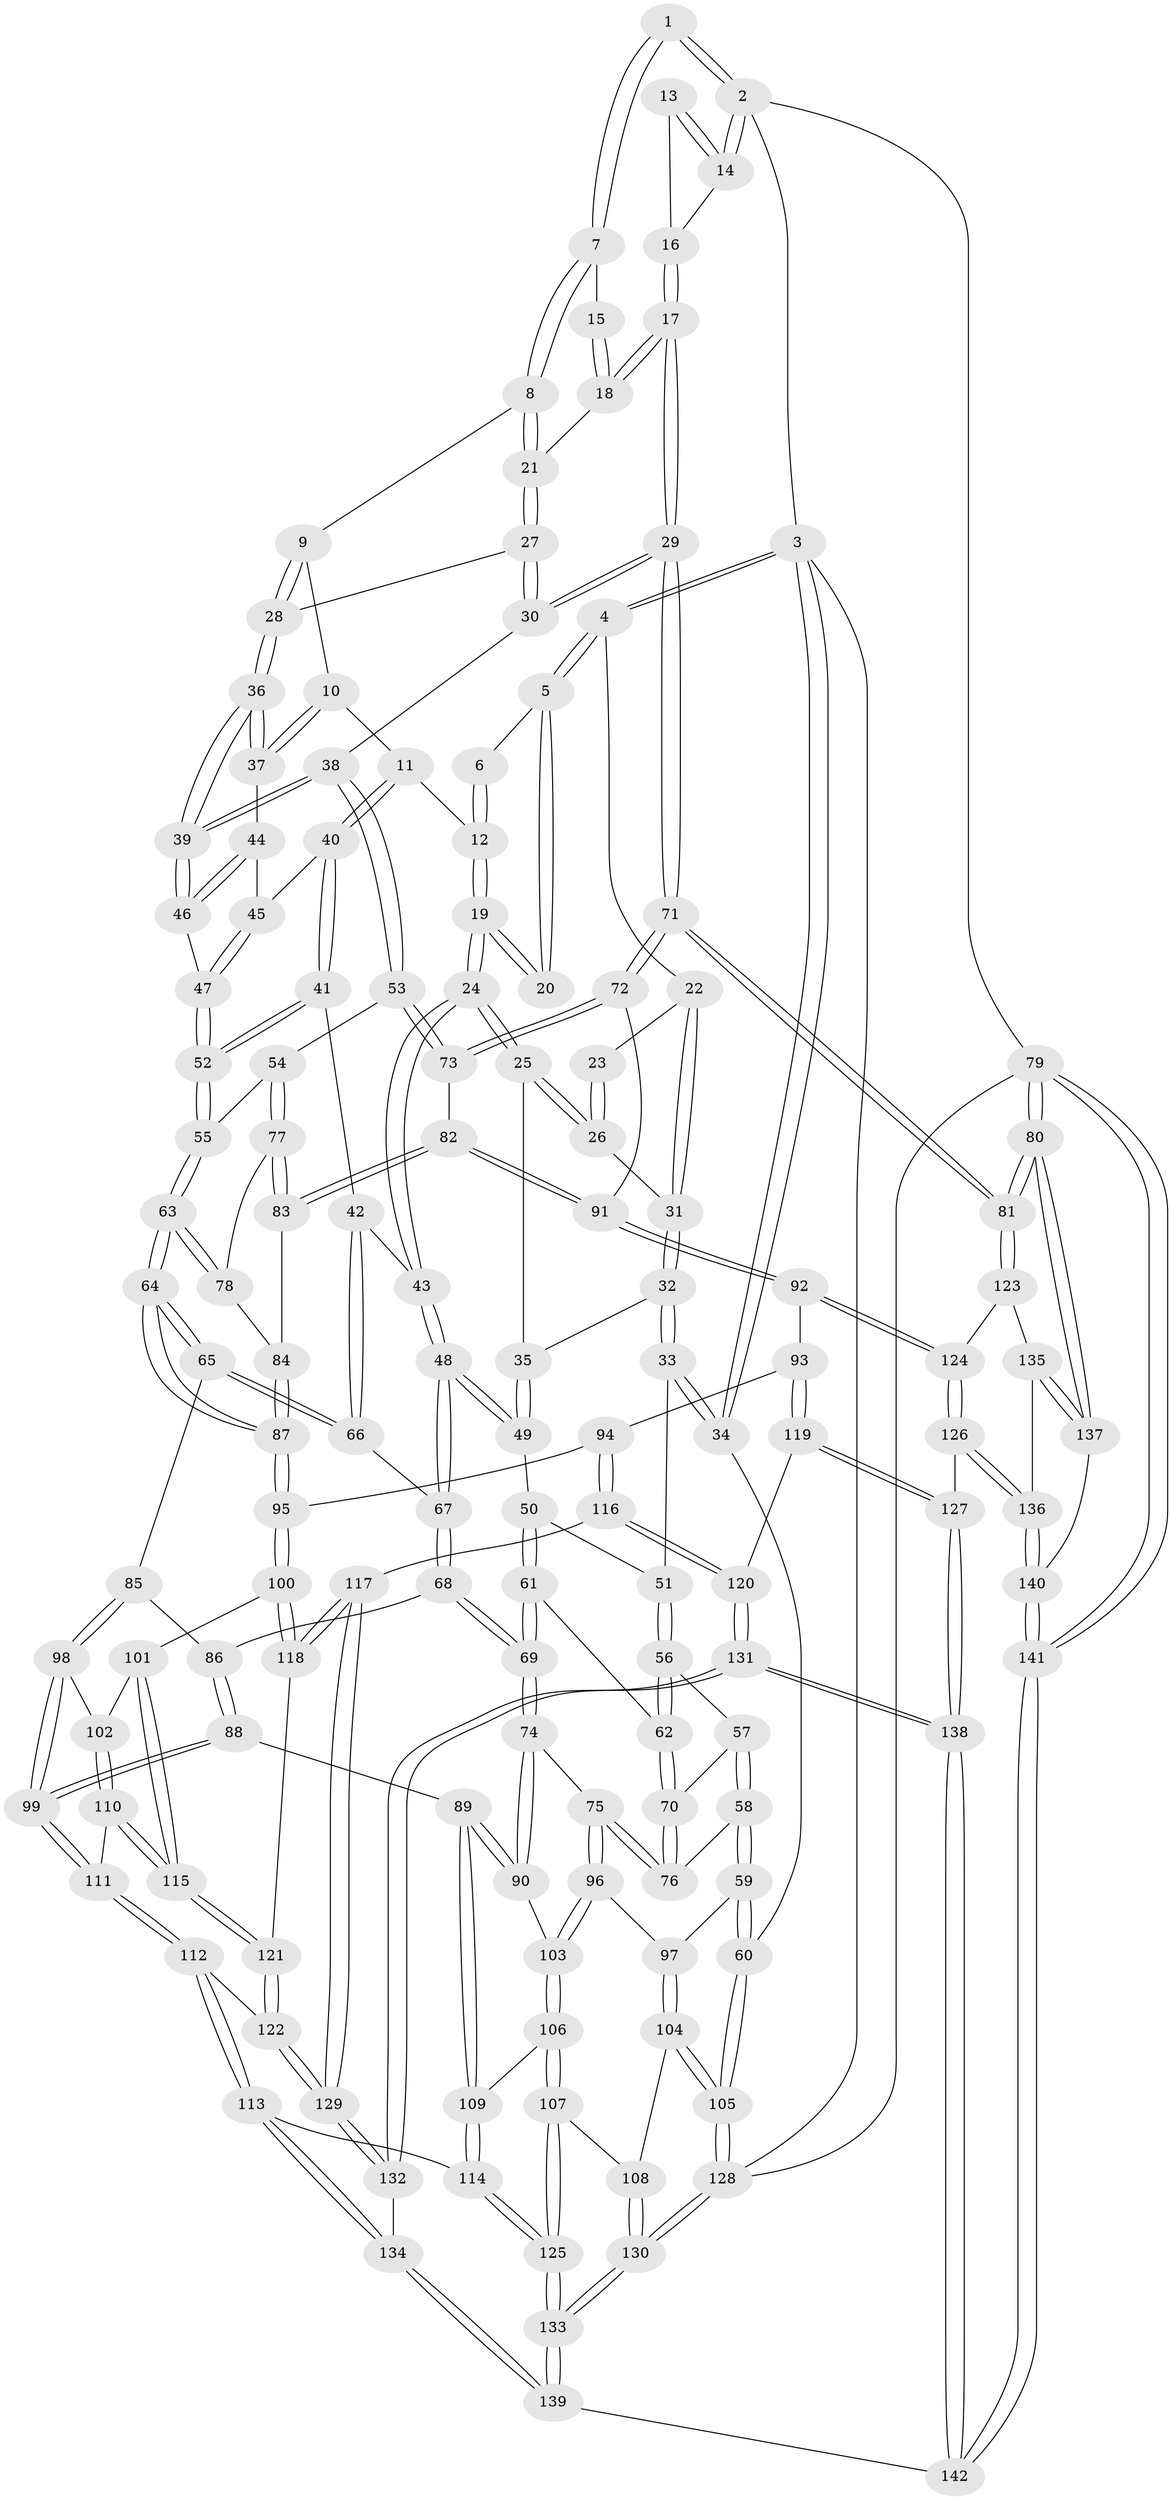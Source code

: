 // Generated by graph-tools (version 1.1) at 2025/27/03/15/25 16:27:57]
// undirected, 142 vertices, 352 edges
graph export_dot {
graph [start="1"]
  node [color=gray90,style=filled];
  1 [pos="+0.7270594295355788+0"];
  2 [pos="+1+0"];
  3 [pos="+0+0"];
  4 [pos="+0+0"];
  5 [pos="+0.34306456030238075+0"];
  6 [pos="+0.5939373233629045+0"];
  7 [pos="+0.765979438442664+0"];
  8 [pos="+0.7544635363187671+0.0789544786543749"];
  9 [pos="+0.7445504662289415+0.09107590274496807"];
  10 [pos="+0.6392618656155397+0.15949458528317215"];
  11 [pos="+0.5885284076810586+0.15154237557013225"];
  12 [pos="+0.5690671553331716+0.13676098791132296"];
  13 [pos="+0.8522488446430776+0.02903949291203228"];
  14 [pos="+1+0"];
  15 [pos="+0.8428495689358956+0.027191046783941897"];
  16 [pos="+1+0.14057037423666585"];
  17 [pos="+1+0.17332383827802064"];
  18 [pos="+0.8939562504363386+0.11557620592872085"];
  19 [pos="+0.4282129825832099+0.15854881639224808"];
  20 [pos="+0.3362947936651536+0.00720537587447157"];
  21 [pos="+0.8324258830305431+0.12878332290950173"];
  22 [pos="+0.1432544438191119+0.10662390818461275"];
  23 [pos="+0.27612845990786233+0.0643893713925926"];
  24 [pos="+0.3785469279667592+0.27883080773584945"];
  25 [pos="+0.2596632916030601+0.2137327046461252"];
  26 [pos="+0.2566059001621802+0.16008739966211485"];
  27 [pos="+0.8293948275524634+0.17517916206897302"];
  28 [pos="+0.7790187622691802+0.21285339541286472"];
  29 [pos="+1+0.3143818887488216"];
  30 [pos="+1+0.32364747008306505"];
  31 [pos="+0.13654136109130974+0.1385715340239685"];
  32 [pos="+0.10284957966677398+0.23196457179482982"];
  33 [pos="+0.005030011904777576+0.2856346330655068"];
  34 [pos="+0+0.2587499582878026"];
  35 [pos="+0.1363613657357851+0.23763276595504773"];
  36 [pos="+0.7656375837988871+0.2465056053509405"];
  37 [pos="+0.6901946584143692+0.22560499185555266"];
  38 [pos="+0.8537237721485333+0.3540490028691608"];
  39 [pos="+0.8225536555032626+0.33273662984257646"];
  40 [pos="+0.5693474434064144+0.30103531518426047"];
  41 [pos="+0.537523196297504+0.36730907426512466"];
  42 [pos="+0.4868655066201962+0.37096911104686525"];
  43 [pos="+0.3844890090851829+0.33741143823094066"];
  44 [pos="+0.6754956620339072+0.26511943805436583"];
  45 [pos="+0.6549529221555961+0.28136450605799196"];
  46 [pos="+0.702454891823849+0.3381078809627037"];
  47 [pos="+0.6530690924127535+0.36929022258040656"];
  48 [pos="+0.3270752840062072+0.3933376201578632"];
  49 [pos="+0.29839624905752393+0.3867332121354973"];
  50 [pos="+0.17287587641444105+0.3961800665729916"];
  51 [pos="+0.0627903097783962+0.35419036778199303"];
  52 [pos="+0.6105752474425113+0.4103430950503247"];
  53 [pos="+0.786644189966572+0.45813717860779907"];
  54 [pos="+0.7667820952376943+0.4622843461692098"];
  55 [pos="+0.617590341317074+0.42230549423906194"];
  56 [pos="+0.07519702134687127+0.4304640887814404"];
  57 [pos="+0.037676935943090024+0.4985650537767366"];
  58 [pos="+0+0.5862865162847438"];
  59 [pos="+0+0.5886662851262089"];
  60 [pos="+0+0.6014103795543505"];
  61 [pos="+0.16263068773591652+0.4896926736919197"];
  62 [pos="+0.11942849553096876+0.496101990317563"];
  63 [pos="+0.6011181496145163+0.5588178164766409"];
  64 [pos="+0.5719324338126118+0.611474006645885"];
  65 [pos="+0.5094908017421442+0.6101187527753377"];
  66 [pos="+0.4883526088525748+0.5041877087511466"];
  67 [pos="+0.31601800511096706+0.48095602258643677"];
  68 [pos="+0.3048274303699531+0.5359715765381466"];
  69 [pos="+0.2740916330940591+0.5516934893290154"];
  70 [pos="+0.10966344824226042+0.5182724068011989"];
  71 [pos="+1+0.5986400676893767"];
  72 [pos="+1+0.6106485140133541"];
  73 [pos="+0.8014743562487578+0.48985448570984164"];
  74 [pos="+0.25431647880901226+0.5733934252648584"];
  75 [pos="+0.17580884370189556+0.6350255486034944"];
  76 [pos="+0.10503208708494932+0.5413412212483546"];
  77 [pos="+0.7142576489192398+0.5325869403186327"];
  78 [pos="+0.7090201409719483+0.5361863872016666"];
  79 [pos="+1+1"];
  80 [pos="+1+0.8971822580166654"];
  81 [pos="+1+0.8543546668831116"];
  82 [pos="+0.8087034794789755+0.6310006618760859"];
  83 [pos="+0.7800780868854137+0.6168724692482057"];
  84 [pos="+0.7146259622910266+0.6000015489517522"];
  85 [pos="+0.5083699533217095+0.6105766426289455"];
  86 [pos="+0.33209960503459257+0.5580904402122003"];
  87 [pos="+0.5971900675814628+0.637962193923362"];
  88 [pos="+0.3560721584104882+0.7185219181255125"];
  89 [pos="+0.3243766112858744+0.7335507301872131"];
  90 [pos="+0.29881997409822464+0.7183129165803613"];
  91 [pos="+0.8358227700651055+0.6806193836759628"];
  92 [pos="+0.8182518005560012+0.706283279252569"];
  93 [pos="+0.7571866343038385+0.7163501115331028"];
  94 [pos="+0.6543875522627426+0.708694964862098"];
  95 [pos="+0.6277265866488599+0.691759909407043"];
  96 [pos="+0.17507908972455236+0.6363823309408982"];
  97 [pos="+0.12425989699443207+0.6596972239999905"];
  98 [pos="+0.4959058925258708+0.6334658199114555"];
  99 [pos="+0.39734225749324414+0.7292481458023423"];
  100 [pos="+0.5641433959700184+0.7718181822532215"];
  101 [pos="+0.528577115843411+0.7668922955369626"];
  102 [pos="+0.4994761100812083+0.7464630586760184"];
  103 [pos="+0.21006530326353148+0.7063961007924394"];
  104 [pos="+0.07756289365204502+0.7629685403120473"];
  105 [pos="+0+0.7998111340185474"];
  106 [pos="+0.20781909364558065+0.7501936720174663"];
  107 [pos="+0.17287772751421462+0.8267935980687171"];
  108 [pos="+0.12854648738653923+0.8093944162036604"];
  109 [pos="+0.30494432164332885+0.7771928028913541"];
  110 [pos="+0.4567323037565875+0.7764487096773686"];
  111 [pos="+0.41181904912361317+0.7593066442933672"];
  112 [pos="+0.37933212779689246+0.8604043103679422"];
  113 [pos="+0.3556478506154524+0.8733937835591976"];
  114 [pos="+0.3010840958204517+0.8447009054843213"];
  115 [pos="+0.48268139552115663+0.8229175042796344"];
  116 [pos="+0.6553347703996324+0.8417020508163616"];
  117 [pos="+0.5743208504170426+0.8284617850367072"];
  118 [pos="+0.5656373730820481+0.8127175303098464"];
  119 [pos="+0.6937932757995774+0.8764693068125393"];
  120 [pos="+0.6725588468123862+0.8658497090321017"];
  121 [pos="+0.483317945808728+0.8265350237936958"];
  122 [pos="+0.47123674690093215+0.8683303341929381"];
  123 [pos="+0.9321808774731588+0.8622090985840217"];
  124 [pos="+0.8434015236612458+0.8348353805080296"];
  125 [pos="+0.2016243652567533+0.8708686798548618"];
  126 [pos="+0.7885281988077106+0.8976496812518797"];
  127 [pos="+0.7229830666530915+0.9034464920212443"];
  128 [pos="+0+1"];
  129 [pos="+0.5252044975802695+0.9386309160002693"];
  130 [pos="+0+1"];
  131 [pos="+0.5313391310491996+0.9514366213312414"];
  132 [pos="+0.527427129758312+0.9466921956050722"];
  133 [pos="+0.08973322541095642+1"];
  134 [pos="+0.3608520340960514+0.9670064079843096"];
  135 [pos="+0.9091959697549347+0.9281516011860341"];
  136 [pos="+0.8137302768281762+0.948545024729592"];
  137 [pos="+0.89861134718861+0.9795978828320148"];
  138 [pos="+0.6044588430827982+1"];
  139 [pos="+0.19613854765564195+1"];
  140 [pos="+0.8488266428661432+1"];
  141 [pos="+0.838482382766682+1"];
  142 [pos="+0.6070812597786882+1"];
  1 -- 2;
  1 -- 2;
  1 -- 7;
  1 -- 7;
  2 -- 3;
  2 -- 14;
  2 -- 14;
  2 -- 79;
  3 -- 4;
  3 -- 4;
  3 -- 34;
  3 -- 34;
  3 -- 128;
  4 -- 5;
  4 -- 5;
  4 -- 22;
  5 -- 6;
  5 -- 20;
  5 -- 20;
  6 -- 12;
  6 -- 12;
  7 -- 8;
  7 -- 8;
  7 -- 15;
  8 -- 9;
  8 -- 21;
  8 -- 21;
  9 -- 10;
  9 -- 28;
  9 -- 28;
  10 -- 11;
  10 -- 37;
  10 -- 37;
  11 -- 12;
  11 -- 40;
  11 -- 40;
  12 -- 19;
  12 -- 19;
  13 -- 14;
  13 -- 14;
  13 -- 16;
  14 -- 16;
  15 -- 18;
  15 -- 18;
  16 -- 17;
  16 -- 17;
  17 -- 18;
  17 -- 18;
  17 -- 29;
  17 -- 29;
  18 -- 21;
  19 -- 20;
  19 -- 20;
  19 -- 24;
  19 -- 24;
  21 -- 27;
  21 -- 27;
  22 -- 23;
  22 -- 31;
  22 -- 31;
  23 -- 26;
  23 -- 26;
  24 -- 25;
  24 -- 25;
  24 -- 43;
  24 -- 43;
  25 -- 26;
  25 -- 26;
  25 -- 35;
  26 -- 31;
  27 -- 28;
  27 -- 30;
  27 -- 30;
  28 -- 36;
  28 -- 36;
  29 -- 30;
  29 -- 30;
  29 -- 71;
  29 -- 71;
  30 -- 38;
  31 -- 32;
  31 -- 32;
  32 -- 33;
  32 -- 33;
  32 -- 35;
  33 -- 34;
  33 -- 34;
  33 -- 51;
  34 -- 60;
  35 -- 49;
  35 -- 49;
  36 -- 37;
  36 -- 37;
  36 -- 39;
  36 -- 39;
  37 -- 44;
  38 -- 39;
  38 -- 39;
  38 -- 53;
  38 -- 53;
  39 -- 46;
  39 -- 46;
  40 -- 41;
  40 -- 41;
  40 -- 45;
  41 -- 42;
  41 -- 52;
  41 -- 52;
  42 -- 43;
  42 -- 66;
  42 -- 66;
  43 -- 48;
  43 -- 48;
  44 -- 45;
  44 -- 46;
  44 -- 46;
  45 -- 47;
  45 -- 47;
  46 -- 47;
  47 -- 52;
  47 -- 52;
  48 -- 49;
  48 -- 49;
  48 -- 67;
  48 -- 67;
  49 -- 50;
  50 -- 51;
  50 -- 61;
  50 -- 61;
  51 -- 56;
  51 -- 56;
  52 -- 55;
  52 -- 55;
  53 -- 54;
  53 -- 73;
  53 -- 73;
  54 -- 55;
  54 -- 77;
  54 -- 77;
  55 -- 63;
  55 -- 63;
  56 -- 57;
  56 -- 62;
  56 -- 62;
  57 -- 58;
  57 -- 58;
  57 -- 70;
  58 -- 59;
  58 -- 59;
  58 -- 76;
  59 -- 60;
  59 -- 60;
  59 -- 97;
  60 -- 105;
  60 -- 105;
  61 -- 62;
  61 -- 69;
  61 -- 69;
  62 -- 70;
  62 -- 70;
  63 -- 64;
  63 -- 64;
  63 -- 78;
  63 -- 78;
  64 -- 65;
  64 -- 65;
  64 -- 87;
  64 -- 87;
  65 -- 66;
  65 -- 66;
  65 -- 85;
  66 -- 67;
  67 -- 68;
  67 -- 68;
  68 -- 69;
  68 -- 69;
  68 -- 86;
  69 -- 74;
  69 -- 74;
  70 -- 76;
  70 -- 76;
  71 -- 72;
  71 -- 72;
  71 -- 81;
  71 -- 81;
  72 -- 73;
  72 -- 73;
  72 -- 91;
  73 -- 82;
  74 -- 75;
  74 -- 90;
  74 -- 90;
  75 -- 76;
  75 -- 76;
  75 -- 96;
  75 -- 96;
  77 -- 78;
  77 -- 83;
  77 -- 83;
  78 -- 84;
  79 -- 80;
  79 -- 80;
  79 -- 141;
  79 -- 141;
  79 -- 128;
  80 -- 81;
  80 -- 81;
  80 -- 137;
  80 -- 137;
  81 -- 123;
  81 -- 123;
  82 -- 83;
  82 -- 83;
  82 -- 91;
  82 -- 91;
  83 -- 84;
  84 -- 87;
  84 -- 87;
  85 -- 86;
  85 -- 98;
  85 -- 98;
  86 -- 88;
  86 -- 88;
  87 -- 95;
  87 -- 95;
  88 -- 89;
  88 -- 99;
  88 -- 99;
  89 -- 90;
  89 -- 90;
  89 -- 109;
  89 -- 109;
  90 -- 103;
  91 -- 92;
  91 -- 92;
  92 -- 93;
  92 -- 124;
  92 -- 124;
  93 -- 94;
  93 -- 119;
  93 -- 119;
  94 -- 95;
  94 -- 116;
  94 -- 116;
  95 -- 100;
  95 -- 100;
  96 -- 97;
  96 -- 103;
  96 -- 103;
  97 -- 104;
  97 -- 104;
  98 -- 99;
  98 -- 99;
  98 -- 102;
  99 -- 111;
  99 -- 111;
  100 -- 101;
  100 -- 118;
  100 -- 118;
  101 -- 102;
  101 -- 115;
  101 -- 115;
  102 -- 110;
  102 -- 110;
  103 -- 106;
  103 -- 106;
  104 -- 105;
  104 -- 105;
  104 -- 108;
  105 -- 128;
  105 -- 128;
  106 -- 107;
  106 -- 107;
  106 -- 109;
  107 -- 108;
  107 -- 125;
  107 -- 125;
  108 -- 130;
  108 -- 130;
  109 -- 114;
  109 -- 114;
  110 -- 111;
  110 -- 115;
  110 -- 115;
  111 -- 112;
  111 -- 112;
  112 -- 113;
  112 -- 113;
  112 -- 122;
  113 -- 114;
  113 -- 134;
  113 -- 134;
  114 -- 125;
  114 -- 125;
  115 -- 121;
  115 -- 121;
  116 -- 117;
  116 -- 120;
  116 -- 120;
  117 -- 118;
  117 -- 118;
  117 -- 129;
  117 -- 129;
  118 -- 121;
  119 -- 120;
  119 -- 127;
  119 -- 127;
  120 -- 131;
  120 -- 131;
  121 -- 122;
  121 -- 122;
  122 -- 129;
  122 -- 129;
  123 -- 124;
  123 -- 135;
  124 -- 126;
  124 -- 126;
  125 -- 133;
  125 -- 133;
  126 -- 127;
  126 -- 136;
  126 -- 136;
  127 -- 138;
  127 -- 138;
  128 -- 130;
  128 -- 130;
  129 -- 132;
  129 -- 132;
  130 -- 133;
  130 -- 133;
  131 -- 132;
  131 -- 132;
  131 -- 138;
  131 -- 138;
  132 -- 134;
  133 -- 139;
  133 -- 139;
  134 -- 139;
  134 -- 139;
  135 -- 136;
  135 -- 137;
  135 -- 137;
  136 -- 140;
  136 -- 140;
  137 -- 140;
  138 -- 142;
  138 -- 142;
  139 -- 142;
  140 -- 141;
  140 -- 141;
  141 -- 142;
  141 -- 142;
}
